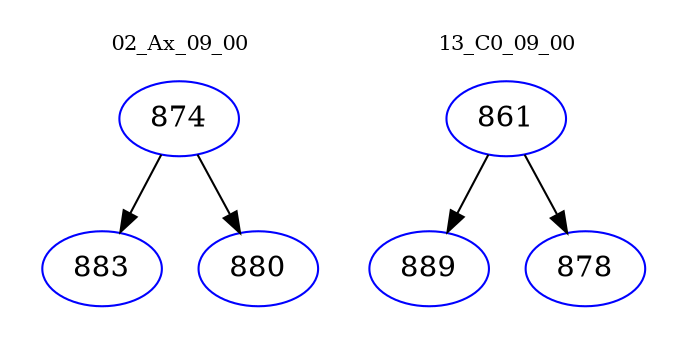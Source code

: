 digraph{
subgraph cluster_0 {
color = white
label = "02_Ax_09_00";
fontsize=10;
T0_874 [label="874", color="blue"]
T0_874 -> T0_883 [color="black"]
T0_883 [label="883", color="blue"]
T0_874 -> T0_880 [color="black"]
T0_880 [label="880", color="blue"]
}
subgraph cluster_1 {
color = white
label = "13_C0_09_00";
fontsize=10;
T1_861 [label="861", color="blue"]
T1_861 -> T1_889 [color="black"]
T1_889 [label="889", color="blue"]
T1_861 -> T1_878 [color="black"]
T1_878 [label="878", color="blue"]
}
}
